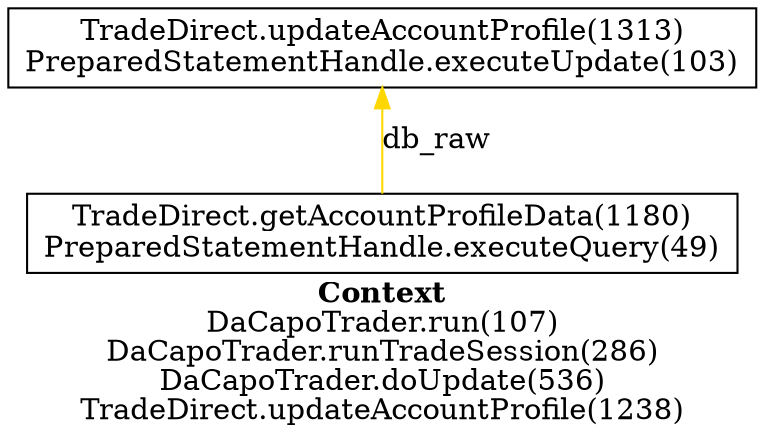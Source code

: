 digraph 1915458566 { 
label=<<font face="Times-Bold">Context</font><br/>DaCapoTrader.run(107)<br/>DaCapoTrader.runTradeSession(286)<br/>DaCapoTrader.doUpdate(536)<br/>TradeDirect.updateAccountProfile(1238)>;rankdir=BT;
1 [label="TradeDirect.updateAccountProfile(1313)\nPreparedStatementHandle.executeUpdate(103)\n", shape=box];
2 [label="TradeDirect.getAccountProfileData(1180)\nPreparedStatementHandle.executeQuery(49)\n", shape=box];
2 -> 1 [label="db_raw" color=gold];
}

